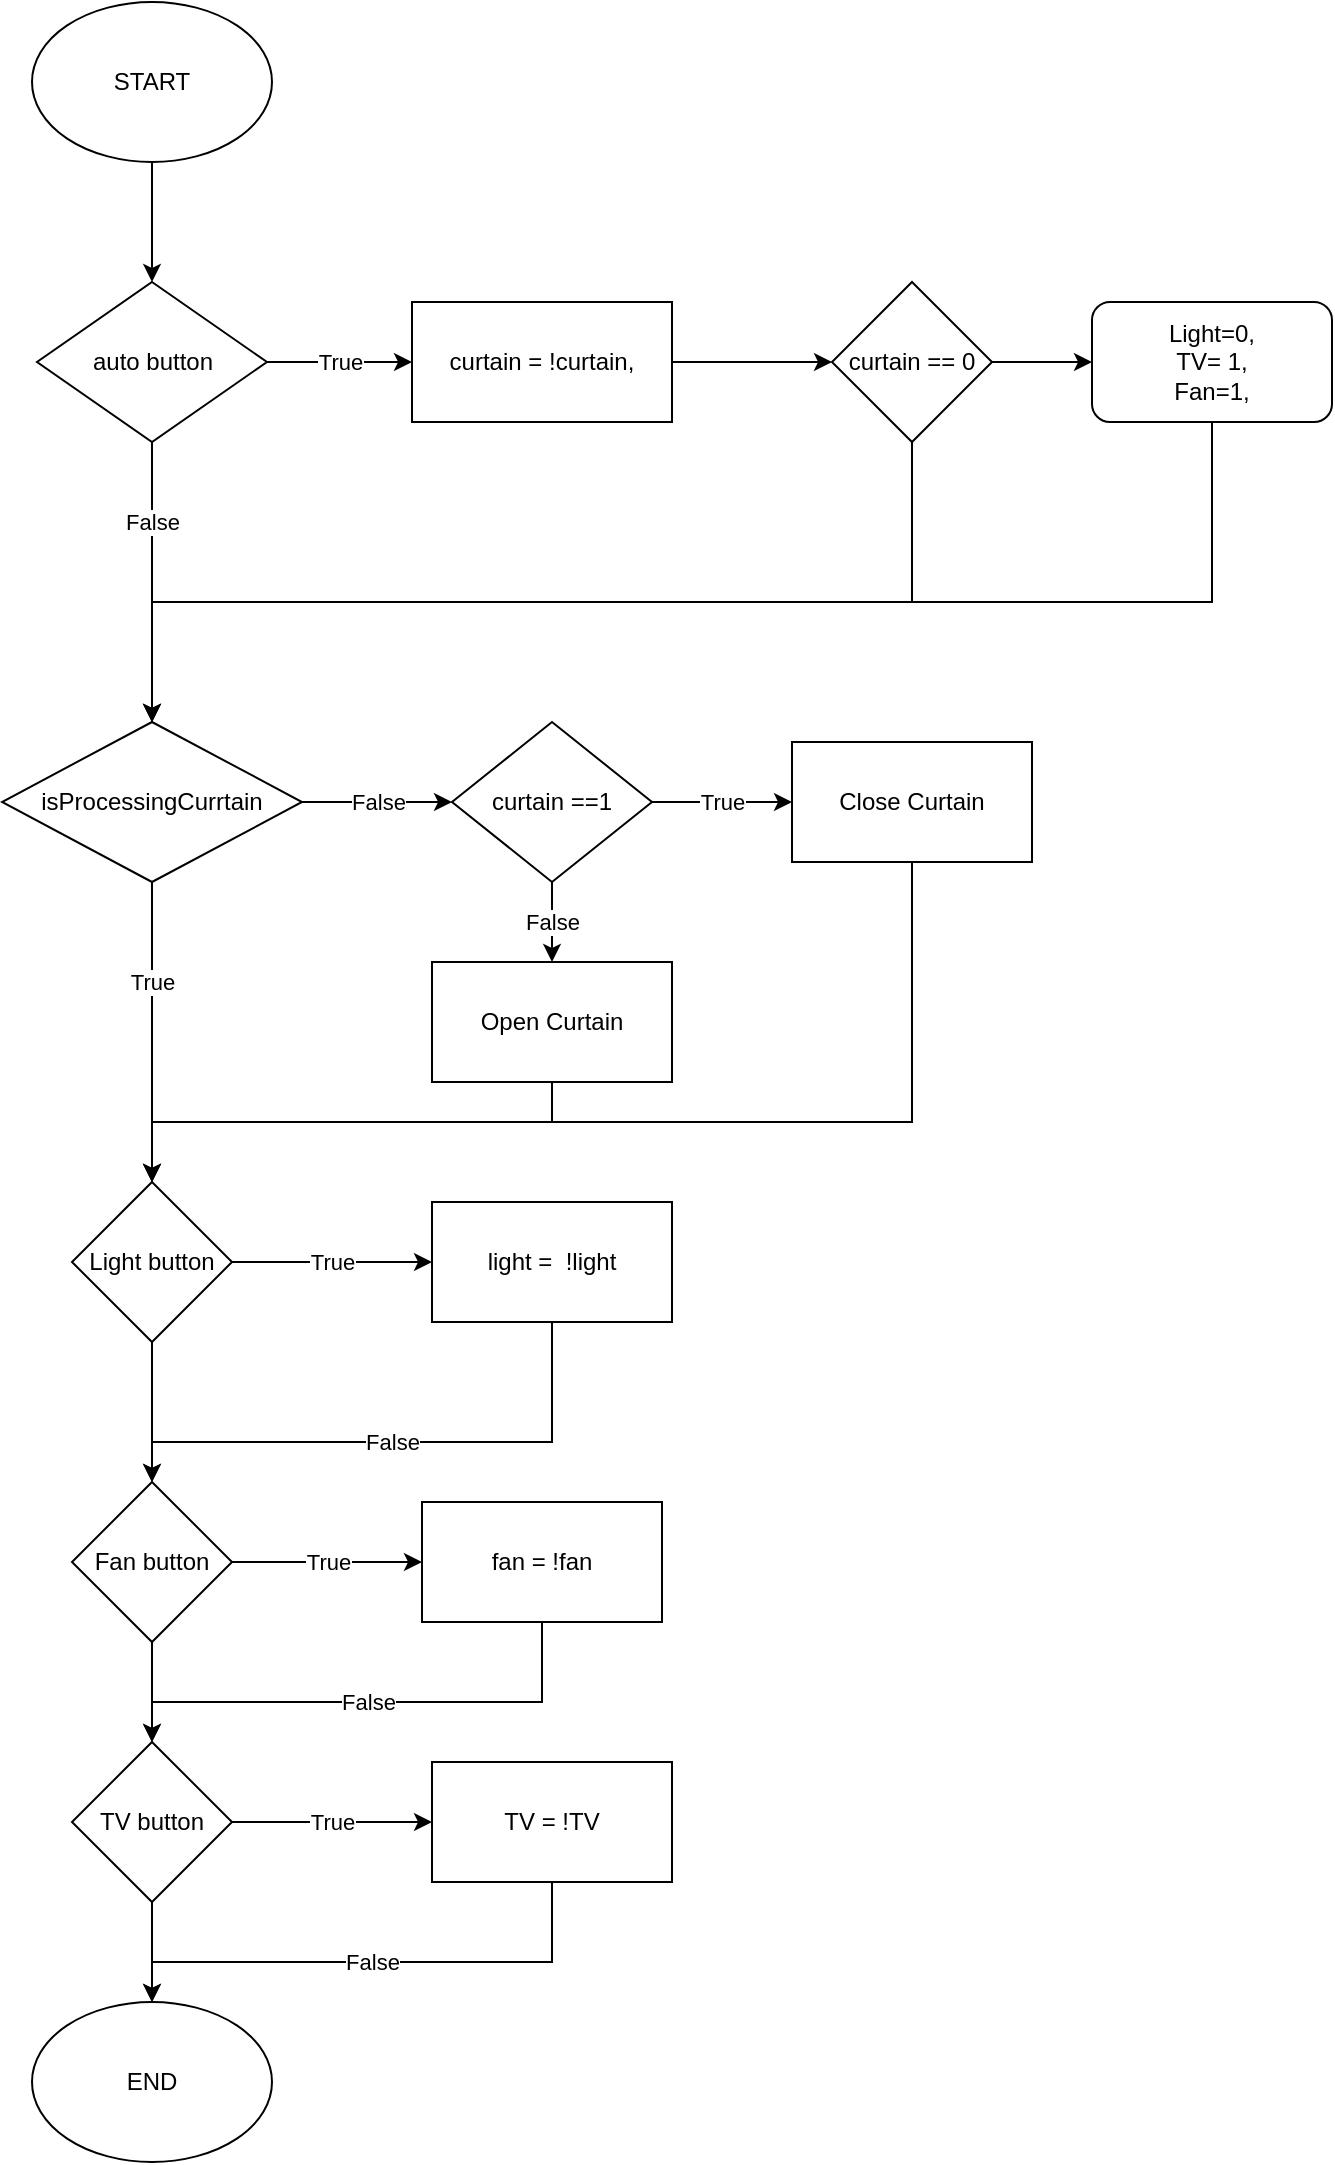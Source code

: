 <mxfile version="20.2.3" type="device"><diagram id="PWsADKfv79mHEqKr0ZtF" name="Page-1"><mxGraphModel dx="585" dy="661" grid="1" gridSize="10" guides="1" tooltips="1" connect="1" arrows="1" fold="1" page="1" pageScale="1" pageWidth="850" pageHeight="1100" math="0" shadow="0"><root><mxCell id="0"/><mxCell id="1" parent="0"/><mxCell id="neUXF8CRnWsRr07SnzUS-10" value="" style="edgeStyle=orthogonalEdgeStyle;rounded=0;orthogonalLoop=1;jettySize=auto;html=1;" edge="1" parent="1" source="neUXF8CRnWsRr07SnzUS-1" target="neUXF8CRnWsRr07SnzUS-4"><mxGeometry relative="1" as="geometry"/></mxCell><mxCell id="neUXF8CRnWsRr07SnzUS-1" value="START" style="ellipse;whiteSpace=wrap;html=1;" vertex="1" parent="1"><mxGeometry x="155" y="10" width="120" height="80" as="geometry"/></mxCell><mxCell id="neUXF8CRnWsRr07SnzUS-15" value="True" style="edgeStyle=orthogonalEdgeStyle;rounded=0;orthogonalLoop=1;jettySize=auto;html=1;" edge="1" parent="1" source="neUXF8CRnWsRr07SnzUS-3" target="neUXF8CRnWsRr07SnzUS-7"><mxGeometry relative="1" as="geometry"/></mxCell><mxCell id="neUXF8CRnWsRr07SnzUS-16" value="False" style="edgeStyle=orthogonalEdgeStyle;rounded=0;orthogonalLoop=1;jettySize=auto;html=1;" edge="1" parent="1" source="neUXF8CRnWsRr07SnzUS-3" target="neUXF8CRnWsRr07SnzUS-8"><mxGeometry relative="1" as="geometry"/></mxCell><mxCell id="neUXF8CRnWsRr07SnzUS-3" value="curtain ==1" style="rhombus;whiteSpace=wrap;html=1;" vertex="1" parent="1"><mxGeometry x="365" y="370" width="100" height="80" as="geometry"/></mxCell><mxCell id="neUXF8CRnWsRr07SnzUS-11" value="False" style="edgeStyle=orthogonalEdgeStyle;rounded=0;orthogonalLoop=1;jettySize=auto;html=1;" edge="1" parent="1" source="neUXF8CRnWsRr07SnzUS-4" target="neUXF8CRnWsRr07SnzUS-6"><mxGeometry x="-0.429" relative="1" as="geometry"><mxPoint as="offset"/></mxGeometry></mxCell><mxCell id="neUXF8CRnWsRr07SnzUS-14" value="True" style="edgeStyle=orthogonalEdgeStyle;rounded=0;orthogonalLoop=1;jettySize=auto;html=1;" edge="1" parent="1" source="neUXF8CRnWsRr07SnzUS-4" target="neUXF8CRnWsRr07SnzUS-5"><mxGeometry relative="1" as="geometry"/></mxCell><mxCell id="neUXF8CRnWsRr07SnzUS-4" value="auto button" style="rhombus;whiteSpace=wrap;html=1;" vertex="1" parent="1"><mxGeometry x="157.5" y="150" width="115" height="80" as="geometry"/></mxCell><mxCell id="neUXF8CRnWsRr07SnzUS-21" value="" style="edgeStyle=orthogonalEdgeStyle;rounded=0;orthogonalLoop=1;jettySize=auto;html=1;" edge="1" parent="1" source="neUXF8CRnWsRr07SnzUS-5" target="neUXF8CRnWsRr07SnzUS-19"><mxGeometry relative="1" as="geometry"/></mxCell><mxCell id="neUXF8CRnWsRr07SnzUS-5" value="curtain = !curtain,&lt;br&gt;" style="rounded=0;whiteSpace=wrap;html=1;" vertex="1" parent="1"><mxGeometry x="345" y="160" width="130" height="60" as="geometry"/></mxCell><mxCell id="neUXF8CRnWsRr07SnzUS-12" value="True" style="edgeStyle=orthogonalEdgeStyle;rounded=0;orthogonalLoop=1;jettySize=auto;html=1;entryX=0.5;entryY=0;entryDx=0;entryDy=0;" edge="1" parent="1" source="neUXF8CRnWsRr07SnzUS-6" target="neUXF8CRnWsRr07SnzUS-25"><mxGeometry x="-0.333" relative="1" as="geometry"><mxPoint x="215" y="560" as="targetPoint"/><mxPoint as="offset"/></mxGeometry></mxCell><mxCell id="neUXF8CRnWsRr07SnzUS-13" value="False" style="edgeStyle=orthogonalEdgeStyle;rounded=0;orthogonalLoop=1;jettySize=auto;html=1;exitX=1;exitY=0.5;exitDx=0;exitDy=0;" edge="1" parent="1" source="neUXF8CRnWsRr07SnzUS-6" target="neUXF8CRnWsRr07SnzUS-3"><mxGeometry relative="1" as="geometry"><mxPoint x="290" y="490" as="sourcePoint"/></mxGeometry></mxCell><mxCell id="neUXF8CRnWsRr07SnzUS-6" value="isProcessingCurrtain" style="rhombus;whiteSpace=wrap;html=1;" vertex="1" parent="1"><mxGeometry x="140" y="370" width="150" height="80" as="geometry"/></mxCell><mxCell id="neUXF8CRnWsRr07SnzUS-38" style="edgeStyle=orthogonalEdgeStyle;rounded=0;orthogonalLoop=1;jettySize=auto;html=1;entryX=0.5;entryY=0;entryDx=0;entryDy=0;" edge="1" parent="1" source="neUXF8CRnWsRr07SnzUS-7" target="neUXF8CRnWsRr07SnzUS-25"><mxGeometry relative="1" as="geometry"><Array as="points"><mxPoint x="595" y="570"/><mxPoint x="215" y="570"/></Array></mxGeometry></mxCell><mxCell id="neUXF8CRnWsRr07SnzUS-7" value="Close Curtain" style="rounded=0;whiteSpace=wrap;html=1;" vertex="1" parent="1"><mxGeometry x="535" y="380" width="120" height="60" as="geometry"/></mxCell><mxCell id="neUXF8CRnWsRr07SnzUS-39" style="edgeStyle=orthogonalEdgeStyle;rounded=0;orthogonalLoop=1;jettySize=auto;html=1;" edge="1" parent="1" source="neUXF8CRnWsRr07SnzUS-8" target="neUXF8CRnWsRr07SnzUS-25"><mxGeometry relative="1" as="geometry"><Array as="points"><mxPoint x="415" y="570"/><mxPoint x="215" y="570"/></Array></mxGeometry></mxCell><mxCell id="neUXF8CRnWsRr07SnzUS-8" value="Open Curtain" style="rounded=0;whiteSpace=wrap;html=1;" vertex="1" parent="1"><mxGeometry x="355" y="490" width="120" height="60" as="geometry"/></mxCell><mxCell id="neUXF8CRnWsRr07SnzUS-22" value="" style="edgeStyle=orthogonalEdgeStyle;rounded=0;orthogonalLoop=1;jettySize=auto;html=1;" edge="1" parent="1" source="neUXF8CRnWsRr07SnzUS-19" target="neUXF8CRnWsRr07SnzUS-20"><mxGeometry relative="1" as="geometry"/></mxCell><mxCell id="neUXF8CRnWsRr07SnzUS-23" style="edgeStyle=orthogonalEdgeStyle;rounded=0;orthogonalLoop=1;jettySize=auto;html=1;entryX=0.5;entryY=0;entryDx=0;entryDy=0;" edge="1" parent="1" source="neUXF8CRnWsRr07SnzUS-19" target="neUXF8CRnWsRr07SnzUS-6"><mxGeometry relative="1" as="geometry"><Array as="points"><mxPoint x="595" y="310"/><mxPoint x="215" y="310"/></Array></mxGeometry></mxCell><mxCell id="neUXF8CRnWsRr07SnzUS-19" value="curtain == 0" style="rhombus;whiteSpace=wrap;html=1;" vertex="1" parent="1"><mxGeometry x="555" y="150" width="80" height="80" as="geometry"/></mxCell><mxCell id="neUXF8CRnWsRr07SnzUS-24" style="edgeStyle=orthogonalEdgeStyle;rounded=0;orthogonalLoop=1;jettySize=auto;html=1;entryX=0.5;entryY=0;entryDx=0;entryDy=0;" edge="1" parent="1" source="neUXF8CRnWsRr07SnzUS-20" target="neUXF8CRnWsRr07SnzUS-6"><mxGeometry relative="1" as="geometry"><Array as="points"><mxPoint x="745" y="310"/><mxPoint x="215" y="310"/></Array></mxGeometry></mxCell><mxCell id="neUXF8CRnWsRr07SnzUS-20" value="Light=0,&lt;br&gt;TV= 1,&lt;br&gt;Fan=1," style="rounded=1;whiteSpace=wrap;html=1;" vertex="1" parent="1"><mxGeometry x="685" y="160" width="120" height="60" as="geometry"/></mxCell><mxCell id="neUXF8CRnWsRr07SnzUS-32" value="" style="edgeStyle=orthogonalEdgeStyle;rounded=0;orthogonalLoop=1;jettySize=auto;html=1;" edge="1" parent="1" source="neUXF8CRnWsRr07SnzUS-25" target="neUXF8CRnWsRr07SnzUS-27"><mxGeometry relative="1" as="geometry"/></mxCell><mxCell id="neUXF8CRnWsRr07SnzUS-35" value="True" style="edgeStyle=orthogonalEdgeStyle;rounded=0;orthogonalLoop=1;jettySize=auto;html=1;" edge="1" parent="1" source="neUXF8CRnWsRr07SnzUS-25" target="neUXF8CRnWsRr07SnzUS-28"><mxGeometry relative="1" as="geometry"/></mxCell><mxCell id="neUXF8CRnWsRr07SnzUS-25" value="Light button" style="rhombus;whiteSpace=wrap;html=1;" vertex="1" parent="1"><mxGeometry x="175" y="600" width="80" height="80" as="geometry"/></mxCell><mxCell id="neUXF8CRnWsRr07SnzUS-34" value="" style="edgeStyle=orthogonalEdgeStyle;rounded=0;orthogonalLoop=1;jettySize=auto;html=1;" edge="1" parent="1" source="neUXF8CRnWsRr07SnzUS-26" target="neUXF8CRnWsRr07SnzUS-31"><mxGeometry relative="1" as="geometry"/></mxCell><mxCell id="neUXF8CRnWsRr07SnzUS-37" value="True" style="edgeStyle=orthogonalEdgeStyle;rounded=0;orthogonalLoop=1;jettySize=auto;html=1;" edge="1" parent="1" source="neUXF8CRnWsRr07SnzUS-26" target="neUXF8CRnWsRr07SnzUS-30"><mxGeometry relative="1" as="geometry"/></mxCell><mxCell id="neUXF8CRnWsRr07SnzUS-26" value="TV button" style="rhombus;whiteSpace=wrap;html=1;" vertex="1" parent="1"><mxGeometry x="175" y="880" width="80" height="80" as="geometry"/></mxCell><mxCell id="neUXF8CRnWsRr07SnzUS-33" value="" style="edgeStyle=orthogonalEdgeStyle;rounded=0;orthogonalLoop=1;jettySize=auto;html=1;" edge="1" parent="1" source="neUXF8CRnWsRr07SnzUS-27" target="neUXF8CRnWsRr07SnzUS-26"><mxGeometry relative="1" as="geometry"/></mxCell><mxCell id="neUXF8CRnWsRr07SnzUS-36" value="True" style="edgeStyle=orthogonalEdgeStyle;rounded=0;orthogonalLoop=1;jettySize=auto;html=1;" edge="1" parent="1" source="neUXF8CRnWsRr07SnzUS-27" target="neUXF8CRnWsRr07SnzUS-29"><mxGeometry relative="1" as="geometry"/></mxCell><mxCell id="neUXF8CRnWsRr07SnzUS-27" value="Fan button" style="rhombus;whiteSpace=wrap;html=1;" vertex="1" parent="1"><mxGeometry x="175" y="750" width="80" height="80" as="geometry"/></mxCell><mxCell id="neUXF8CRnWsRr07SnzUS-40" value="False" style="edgeStyle=orthogonalEdgeStyle;rounded=0;orthogonalLoop=1;jettySize=auto;html=1;" edge="1" parent="1" source="neUXF8CRnWsRr07SnzUS-28" target="neUXF8CRnWsRr07SnzUS-27"><mxGeometry relative="1" as="geometry"><Array as="points"><mxPoint x="415" y="730"/><mxPoint x="215" y="730"/></Array></mxGeometry></mxCell><mxCell id="neUXF8CRnWsRr07SnzUS-28" value="light =&amp;nbsp; !light" style="rounded=0;whiteSpace=wrap;html=1;" vertex="1" parent="1"><mxGeometry x="355" y="610" width="120" height="60" as="geometry"/></mxCell><mxCell id="neUXF8CRnWsRr07SnzUS-41" value="False" style="edgeStyle=orthogonalEdgeStyle;rounded=0;orthogonalLoop=1;jettySize=auto;html=1;" edge="1" parent="1" source="neUXF8CRnWsRr07SnzUS-29" target="neUXF8CRnWsRr07SnzUS-26"><mxGeometry relative="1" as="geometry"><Array as="points"><mxPoint x="410" y="860"/><mxPoint x="215" y="860"/></Array></mxGeometry></mxCell><mxCell id="neUXF8CRnWsRr07SnzUS-29" value="fan = !fan" style="rounded=0;whiteSpace=wrap;html=1;" vertex="1" parent="1"><mxGeometry x="350" y="760" width="120" height="60" as="geometry"/></mxCell><mxCell id="neUXF8CRnWsRr07SnzUS-42" value="False" style="edgeStyle=orthogonalEdgeStyle;rounded=0;orthogonalLoop=1;jettySize=auto;html=1;" edge="1" parent="1" source="neUXF8CRnWsRr07SnzUS-30" target="neUXF8CRnWsRr07SnzUS-31"><mxGeometry relative="1" as="geometry"><Array as="points"><mxPoint x="415" y="990"/><mxPoint x="215" y="990"/></Array></mxGeometry></mxCell><mxCell id="neUXF8CRnWsRr07SnzUS-30" value="TV = !TV" style="rounded=0;whiteSpace=wrap;html=1;" vertex="1" parent="1"><mxGeometry x="355" y="890" width="120" height="60" as="geometry"/></mxCell><mxCell id="neUXF8CRnWsRr07SnzUS-31" value="END" style="ellipse;whiteSpace=wrap;html=1;" vertex="1" parent="1"><mxGeometry x="155" y="1010" width="120" height="80" as="geometry"/></mxCell></root></mxGraphModel></diagram></mxfile>
